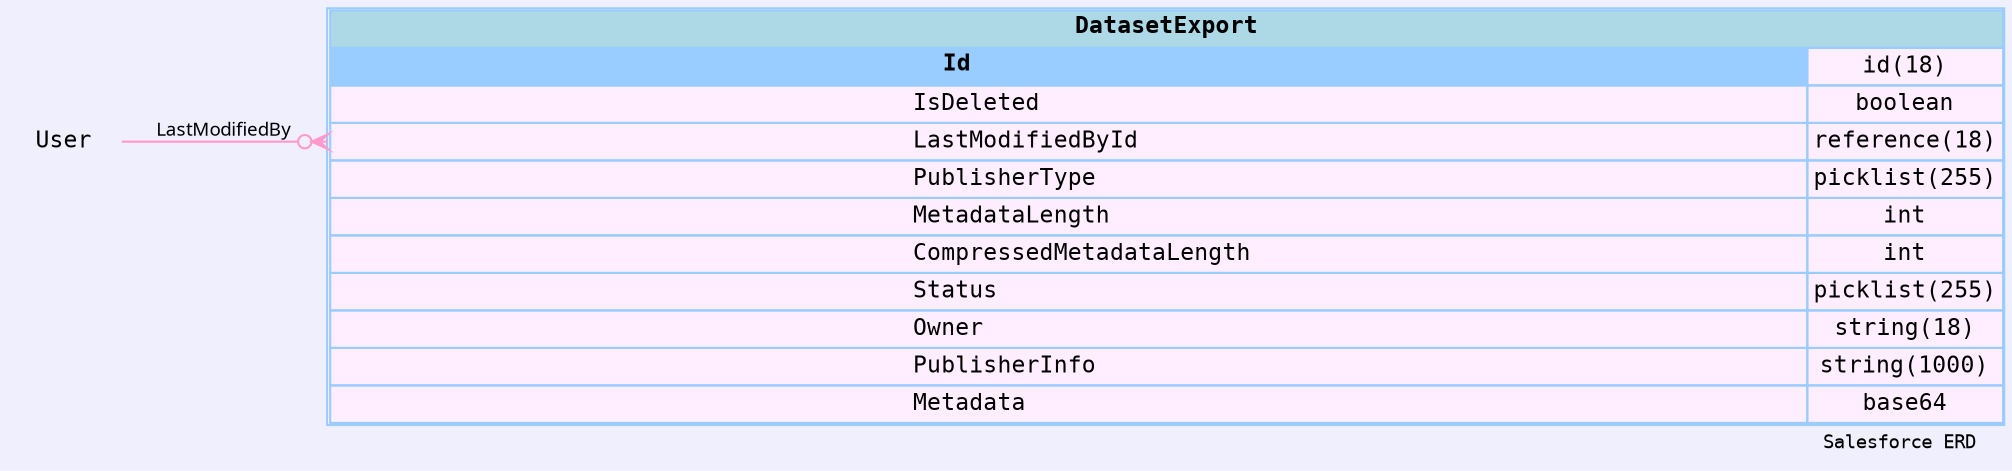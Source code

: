 
        digraph "Salesforce+ ERD" {  
            graph [  
              rankdir="RL"  
              bgcolor="#efeffd"  
              label="Salesforce ERD "  
              labeljust="r"  
              nodesep="0.18"  
              ranksep="0.46"        
              fontname="Courier"  
              fontsize="9"  
            ];  
            node [  
              fontname="Courier"  
              fontsize="11"  
              shape="plaintext"  
              color="#99ccff"  
            ];  
            edge [ arrowsize="0.8"   ];
        
            DatasetExport [shape=none, margin=0, label=<
                <table border="1" cellborder="1" cellspacing="0" bgcolor="#ffeeff" >   
                  <tr><td colspan="3" bgcolor="lightblue"><b>DatasetExport</b></td></tr>
             <tr>
                                        <td  bgcolor="#99ccff" port="Id" align="left">
                                           <b>Id</b>
                                        </td><td>id(18)</td></tr> <tr>
                                         <td port="IsDeleted" align="left">
                                         IsDeleted
                                       </td><td>boolean</td></tr> <tr>
                                         <td port="LastModifiedById" align="left">
                                         LastModifiedById
                                       </td><td>reference(18)</td></tr> <tr>
                                         <td port="PublisherType" align="left">
                                         PublisherType
                                       </td><td>picklist(255)</td></tr> <tr>
                                         <td port="MetadataLength" align="left">
                                         MetadataLength
                                       </td><td>int</td></tr> <tr>
                                         <td port="CompressedMetadataLength" align="left">
                                         CompressedMetadataLength
                                       </td><td>int</td></tr> <tr>
                                         <td port="Status" align="left">
                                         Status
                                       </td><td>picklist(255)</td></tr> <tr>
                                         <td port="Owner" align="left">
                                         Owner
                                       </td><td>string(18)</td></tr> <tr>
                                         <td port="PublisherInfo" align="left">
                                         PublisherInfo
                                       </td><td>string(1000)</td></tr> <tr>
                                         <td port="Metadata" align="left">
                                         Metadata
                                       </td><td>base64</td></tr>            
                </table>
                >
                  URL="#"
                  tooltip=" DatasetExport "
                ];
            
                            "DatasetExport" : "LastModifiedById": w -> 
                                  "User" : "Id" 
                                           : e 
                                          [arrowhead=none 
                                           dir=back 
                                           arrowtail=crowodot 
                                           color="#ff99cc"
                                           label="LastModifiedBy"
                                           fontname="Monaco"
                                           fontsize="9"
                                          ];
                      }